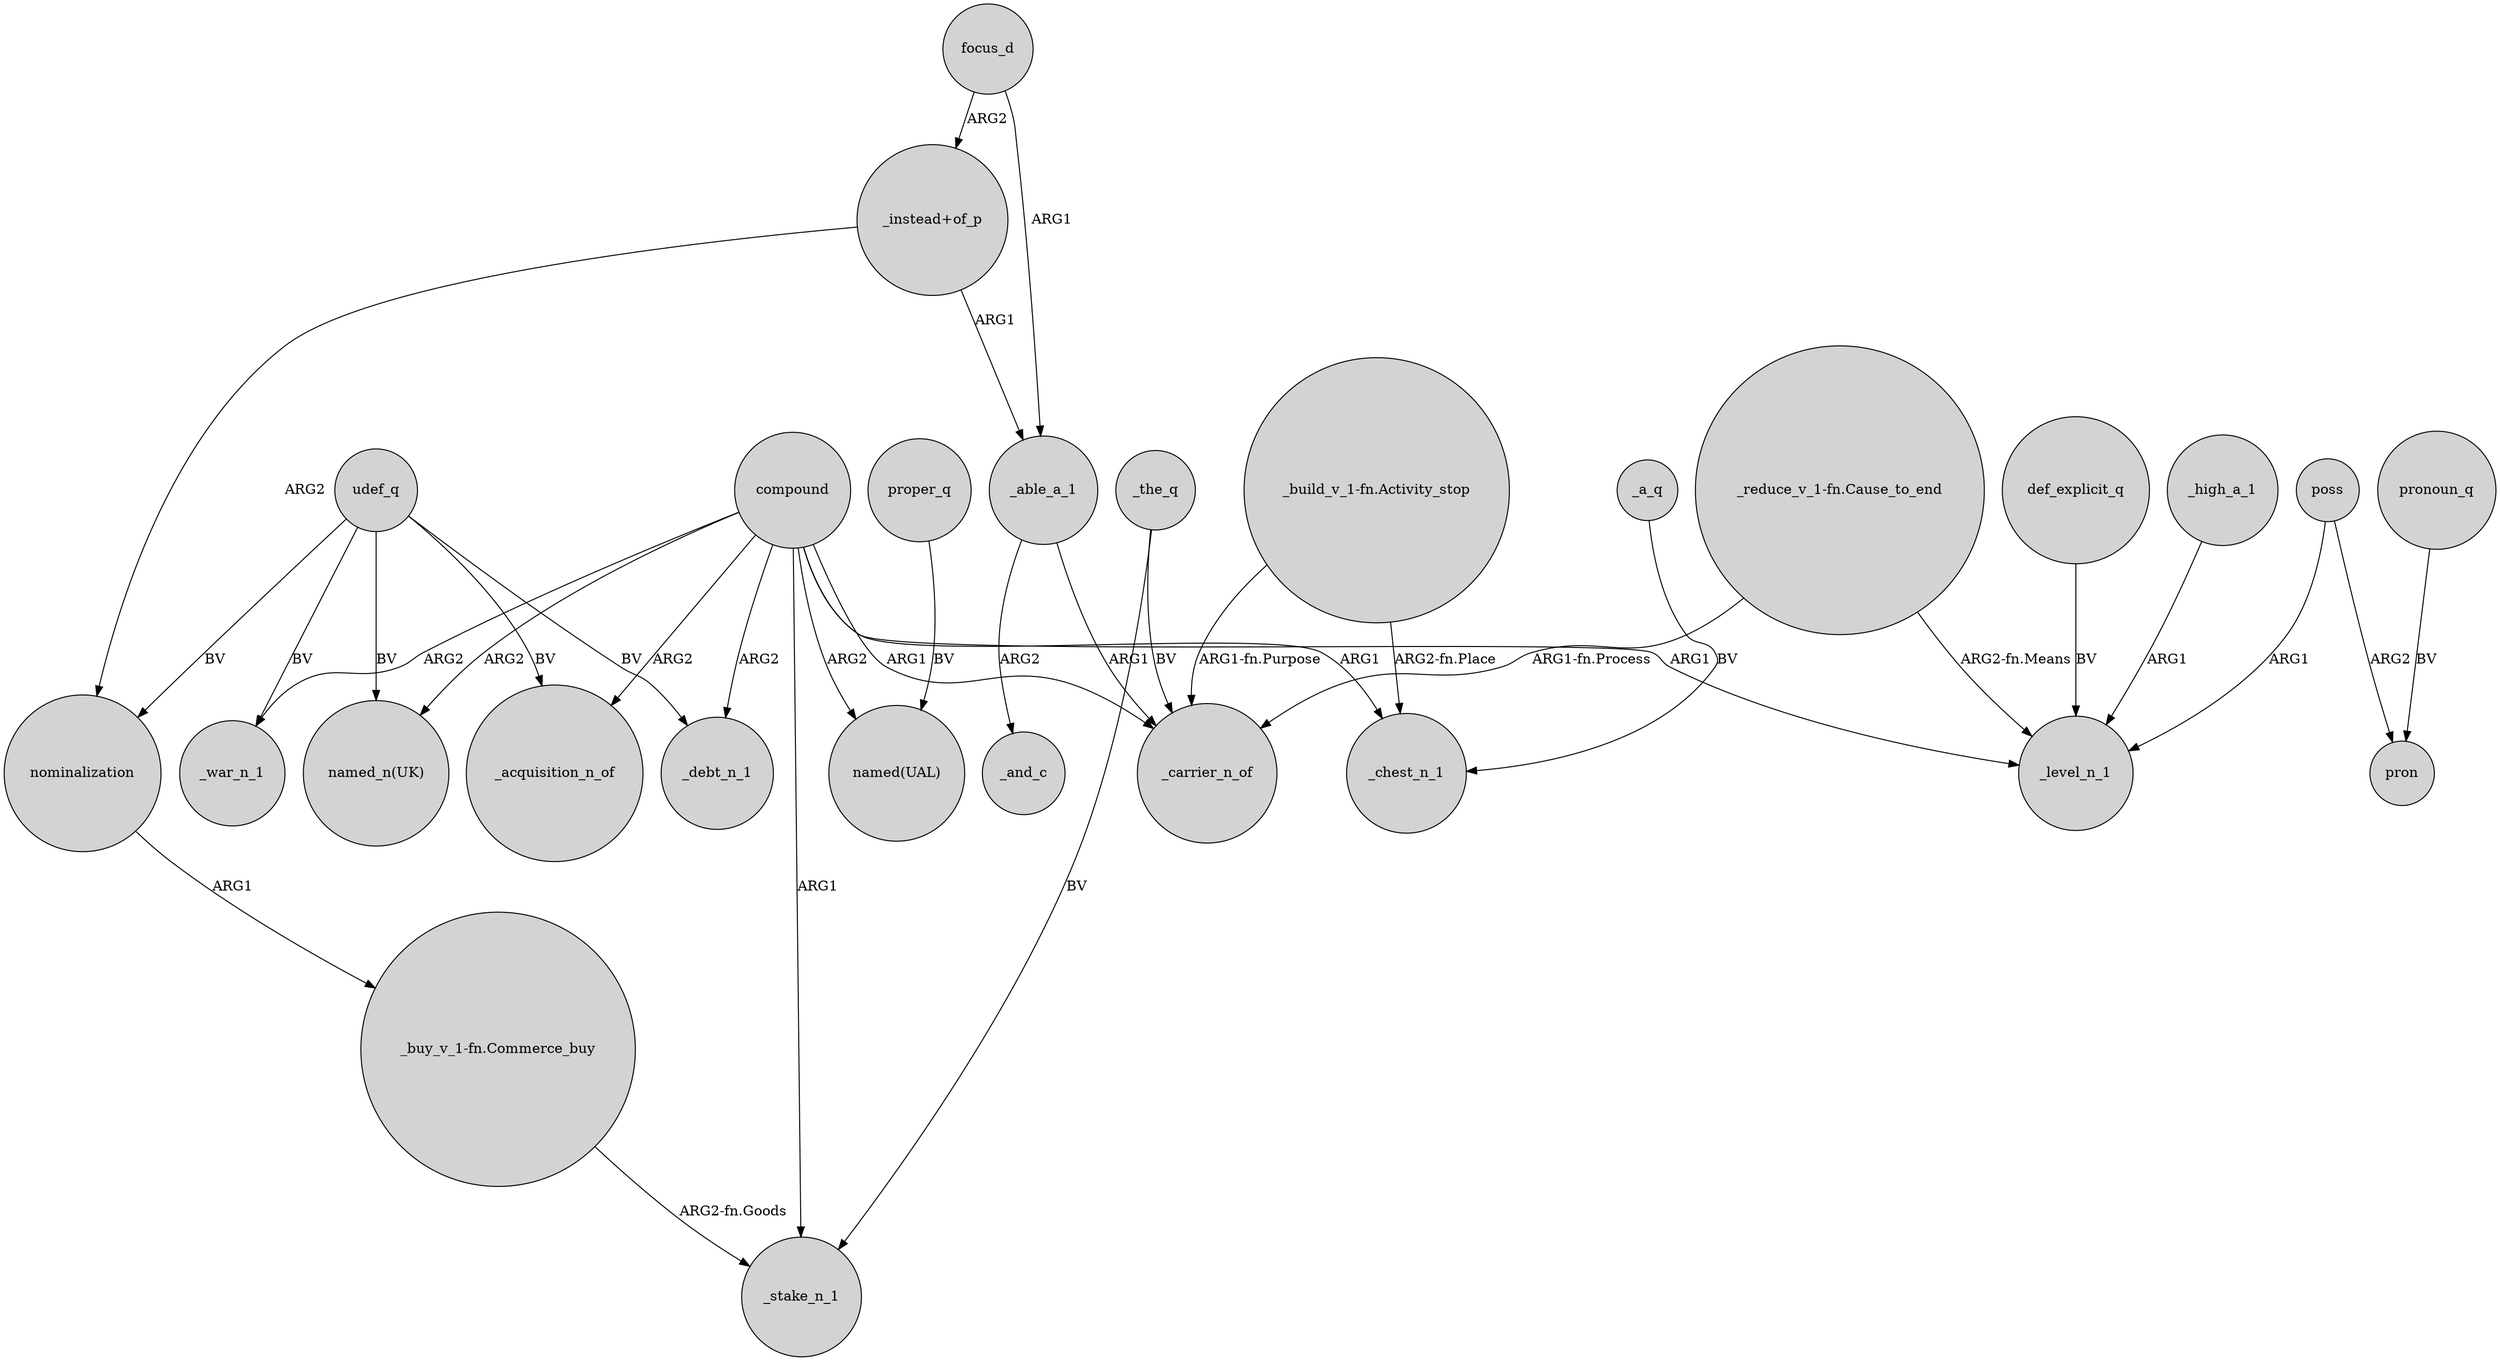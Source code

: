 digraph {
	node [shape=circle style=filled]
	compound -> _level_n_1 [label=ARG1]
	compound -> _chest_n_1 [label=ARG1]
	focus_d -> _able_a_1 [label=ARG1]
	"_build_v_1-fn.Activity_stop" -> _carrier_n_of [label="ARG1-fn.Purpose"]
	_able_a_1 -> _carrier_n_of [label=ARG1]
	udef_q -> _war_n_1 [label=BV]
	_a_q -> _chest_n_1 [label=BV]
	_the_q -> _stake_n_1 [label=BV]
	udef_q -> nominalization [label=BV]
	"_reduce_v_1-fn.Cause_to_end" -> _level_n_1 [label="ARG2-fn.Means"]
	_high_a_1 -> _level_n_1 [label=ARG1]
	_able_a_1 -> _and_c [label=ARG2]
	proper_q -> "named(UAL)" [label=BV]
	pronoun_q -> pron [label=BV]
	poss -> pron [label=ARG2]
	udef_q -> _debt_n_1 [label=BV]
	nominalization -> "_buy_v_1-fn.Commerce_buy" [label=ARG1]
	compound -> "named_n(UK)" [label=ARG2]
	udef_q -> "named_n(UK)" [label=BV]
	"_build_v_1-fn.Activity_stop" -> _chest_n_1 [label="ARG2-fn.Place"]
	compound -> _stake_n_1 [label=ARG1]
	focus_d -> "_instead+of_p" [label=ARG2]
	_the_q -> _carrier_n_of [label=BV]
	compound -> _war_n_1 [label=ARG2]
	compound -> _debt_n_1 [label=ARG2]
	def_explicit_q -> _level_n_1 [label=BV]
	compound -> "named(UAL)" [label=ARG2]
	"_buy_v_1-fn.Commerce_buy" -> _stake_n_1 [label="ARG2-fn.Goods"]
	"_reduce_v_1-fn.Cause_to_end" -> _carrier_n_of [label="ARG1-fn.Process"]
	compound -> _acquisition_n_of [label=ARG2]
	"_instead+of_p" -> _able_a_1 [label=ARG1]
	compound -> _carrier_n_of [label=ARG1]
	"_instead+of_p" -> nominalization [label=ARG2]
	poss -> _level_n_1 [label=ARG1]
	udef_q -> _acquisition_n_of [label=BV]
}
